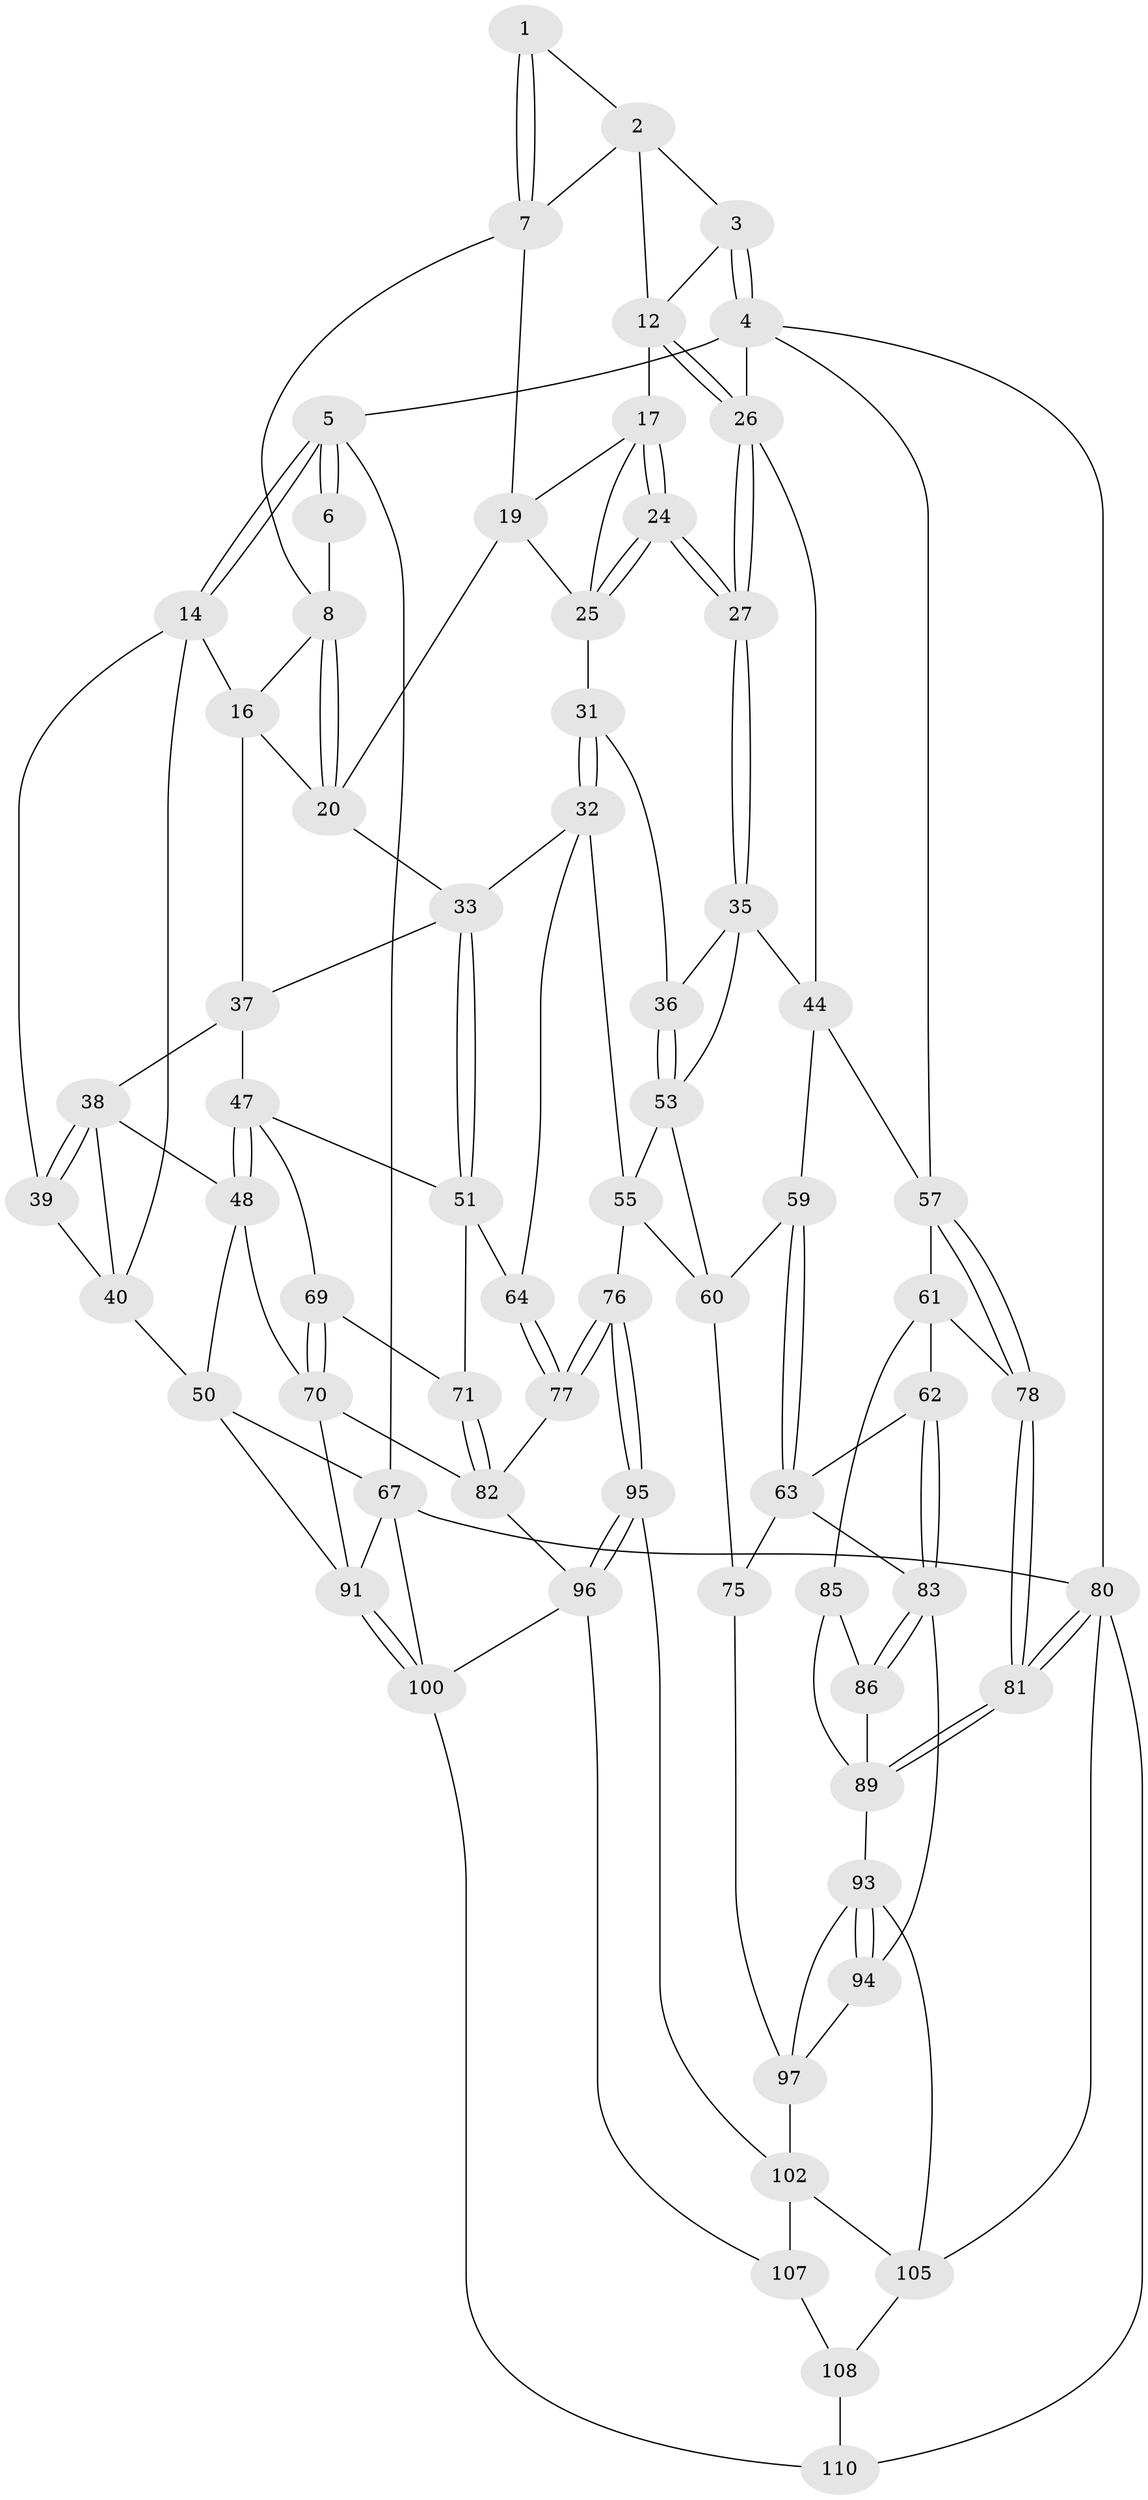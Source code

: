 // Generated by graph-tools (version 1.1) at 2025/52/02/27/25 19:52:42]
// undirected, 68 vertices, 155 edges
graph export_dot {
graph [start="1"]
  node [color=gray90,style=filled];
  1 [pos="+0.34124639968629467+0"];
  2 [pos="+0.6595965543891148+0",super="+10"];
  3 [pos="+0.9146089893268923+0"];
  4 [pos="+1+0",super="+28"];
  5 [pos="+0+0"];
  6 [pos="+0.25190681187362596+0"];
  7 [pos="+0.38041471823780315+0.08165947256158228",super="+11"];
  8 [pos="+0.22616480680599768+0.13778044364796754",super="+9"];
  12 [pos="+0.8329812937813432+0.1409777571852946",super="+13"];
  14 [pos="+0+0.04698659895963158",super="+15"];
  16 [pos="+0.05563786039329937+0.15339040735390602",super="+21"];
  17 [pos="+0.6238319388780541+0.12759983739431088",super="+18"];
  19 [pos="+0.39891370667602793+0.11917270333473694",super="+22"];
  20 [pos="+0.20612381157596635+0.23378943213865339",super="+23"];
  24 [pos="+0.6376740453391911+0.21893685267814258"];
  25 [pos="+0.52425052699053+0.2358850926991968",super="+30"];
  26 [pos="+0.8474262018584735+0.2115760793707299",super="+29"];
  27 [pos="+0.6909057787511049+0.2866173215772072"];
  31 [pos="+0.48576358500697675+0.373993872445208"];
  32 [pos="+0.4220754515551243+0.4193561225973855",super="+56"];
  33 [pos="+0.39110861295177124+0.41058816408991666",super="+34"];
  35 [pos="+0.6828736303582088+0.3251737111784685",super="+46"];
  36 [pos="+0.5732763409950954+0.3743475396094636"];
  37 [pos="+0.15936081559778834+0.2887861496968088",super="+42"];
  38 [pos="+0.11757474874811441+0.3108643188834643",super="+43"];
  39 [pos="+0.033208876992132666+0.27120666846206365"];
  40 [pos="+0.04113978294932007+0.3277029162724725",super="+41"];
  44 [pos="+0.8759625376217482+0.4075568986141281",super="+45"];
  47 [pos="+0.17813957606712252+0.4473365506653242",super="+52"];
  48 [pos="+0.009761754794945277+0.4912146689172364",super="+49"];
  50 [pos="+0+0.5487107937598479",super="+66"];
  51 [pos="+0.26299442612862406+0.5130651179145447",super="+65"];
  53 [pos="+0.5915861162339187+0.5055702333829618",super="+54"];
  55 [pos="+0.5542994357518695+0.5492514915654719",super="+73"];
  57 [pos="+1+0.3534153556521413",super="+58"];
  59 [pos="+0.7203727757903583+0.5241467390357082"];
  60 [pos="+0.6805778548400442+0.5330283906380803",super="+72"];
  61 [pos="+0.8880839933696856+0.5324692491580162",super="+79"];
  62 [pos="+0.807485251367843+0.5629057857981501"];
  63 [pos="+0.7361741612404882+0.537829788058311",super="+74"];
  64 [pos="+0.4077750216313807+0.5849088308480136"];
  67 [pos="+0+1",super="+68"];
  69 [pos="+0.2169488061748341+0.6057353492954646"];
  70 [pos="+0.13364915408022715+0.6549015577973349",super="+88"];
  71 [pos="+0.29954101192240906+0.6541887705152768"];
  75 [pos="+0.5956201384849363+0.7710044394237722"];
  76 [pos="+0.5076601285254644+0.7531632416047364"];
  77 [pos="+0.43939292389416756+0.7145344441498455"];
  78 [pos="+1+0.6936841349423706"];
  80 [pos="+1+1",super="+111"];
  81 [pos="+1+0.8235403646442154"];
  82 [pos="+0.3364060500580752+0.7209588309870535",super="+87"];
  83 [pos="+0.8145803482085351+0.7031253265553844",super="+84"];
  85 [pos="+0.9218115543653952+0.6702675967529961"];
  86 [pos="+0.833774764704361+0.7008749986382142"];
  89 [pos="+0.9873631163453519+0.850720617217105",super="+90"];
  91 [pos="+0.08546665335765721+0.7980155965083988",super="+92"];
  93 [pos="+0.8747876953696017+0.8841393531855539",super="+104"];
  94 [pos="+0.8607455488045407+0.8660780599105399"];
  95 [pos="+0.448888741157513+0.8367795069609572"];
  96 [pos="+0.2713053932205538+0.9255295454336994",super="+99"];
  97 [pos="+0.6108142359463319+0.801143062876652",super="+98"];
  100 [pos="+0.22847199246083685+1",super="+101"];
  102 [pos="+0.5304095732174339+0.9415345540884399",super="+103"];
  105 [pos="+0.7477307449236695+1",super="+106"];
  107 [pos="+0.4616419565378159+0.9353133138244059"];
  108 [pos="+0.4960808791813753+0.9948738734938019",super="+109"];
  110 [pos="+0.22100196707867678+1",super="+112"];
  1 -- 2;
  1 -- 7;
  1 -- 7;
  2 -- 3;
  2 -- 12;
  2 -- 7;
  3 -- 4;
  3 -- 4;
  3 -- 12;
  4 -- 5;
  4 -- 80;
  4 -- 57;
  4 -- 26;
  5 -- 6;
  5 -- 6;
  5 -- 14;
  5 -- 14;
  5 -- 67;
  6 -- 8;
  7 -- 8;
  7 -- 19;
  8 -- 20;
  8 -- 20;
  8 -- 16;
  12 -- 26;
  12 -- 26;
  12 -- 17;
  14 -- 40;
  14 -- 16;
  14 -- 39;
  16 -- 20;
  16 -- 37;
  17 -- 24;
  17 -- 24;
  17 -- 19;
  17 -- 25;
  19 -- 25;
  19 -- 20;
  20 -- 33;
  24 -- 25;
  24 -- 25;
  24 -- 27;
  24 -- 27;
  25 -- 31;
  26 -- 27;
  26 -- 27;
  26 -- 44;
  27 -- 35;
  27 -- 35;
  31 -- 32;
  31 -- 32;
  31 -- 36;
  32 -- 33;
  32 -- 64;
  32 -- 55;
  33 -- 51;
  33 -- 51;
  33 -- 37;
  35 -- 36;
  35 -- 53;
  35 -- 44;
  36 -- 53;
  36 -- 53;
  37 -- 38;
  37 -- 47;
  38 -- 39;
  38 -- 39;
  38 -- 40;
  38 -- 48;
  39 -- 40;
  40 -- 50;
  44 -- 57;
  44 -- 59;
  47 -- 48;
  47 -- 48;
  47 -- 51;
  47 -- 69;
  48 -- 50;
  48 -- 70;
  50 -- 67;
  50 -- 91;
  51 -- 64;
  51 -- 71;
  53 -- 60;
  53 -- 55;
  55 -- 60;
  55 -- 76;
  57 -- 78;
  57 -- 78;
  57 -- 61;
  59 -- 60;
  59 -- 63;
  59 -- 63;
  60 -- 75;
  61 -- 62;
  61 -- 85;
  61 -- 78;
  62 -- 63;
  62 -- 83;
  62 -- 83;
  63 -- 75;
  63 -- 83;
  64 -- 77;
  64 -- 77;
  67 -- 80;
  67 -- 100;
  67 -- 91;
  69 -- 70;
  69 -- 70;
  69 -- 71;
  70 -- 91;
  70 -- 82;
  71 -- 82;
  71 -- 82;
  75 -- 97;
  76 -- 77;
  76 -- 77;
  76 -- 95;
  76 -- 95;
  77 -- 82;
  78 -- 81;
  78 -- 81;
  80 -- 81;
  80 -- 81;
  80 -- 105;
  80 -- 110;
  81 -- 89;
  81 -- 89;
  82 -- 96;
  83 -- 86;
  83 -- 86;
  83 -- 94;
  85 -- 86;
  85 -- 89;
  86 -- 89;
  89 -- 93;
  91 -- 100;
  91 -- 100;
  93 -- 94;
  93 -- 94;
  93 -- 97;
  93 -- 105;
  94 -- 97;
  95 -- 96;
  95 -- 96;
  95 -- 102;
  96 -- 107;
  96 -- 100;
  97 -- 102;
  100 -- 110;
  102 -- 107;
  102 -- 105;
  105 -- 108;
  107 -- 108;
  108 -- 110 [weight=2];
}
